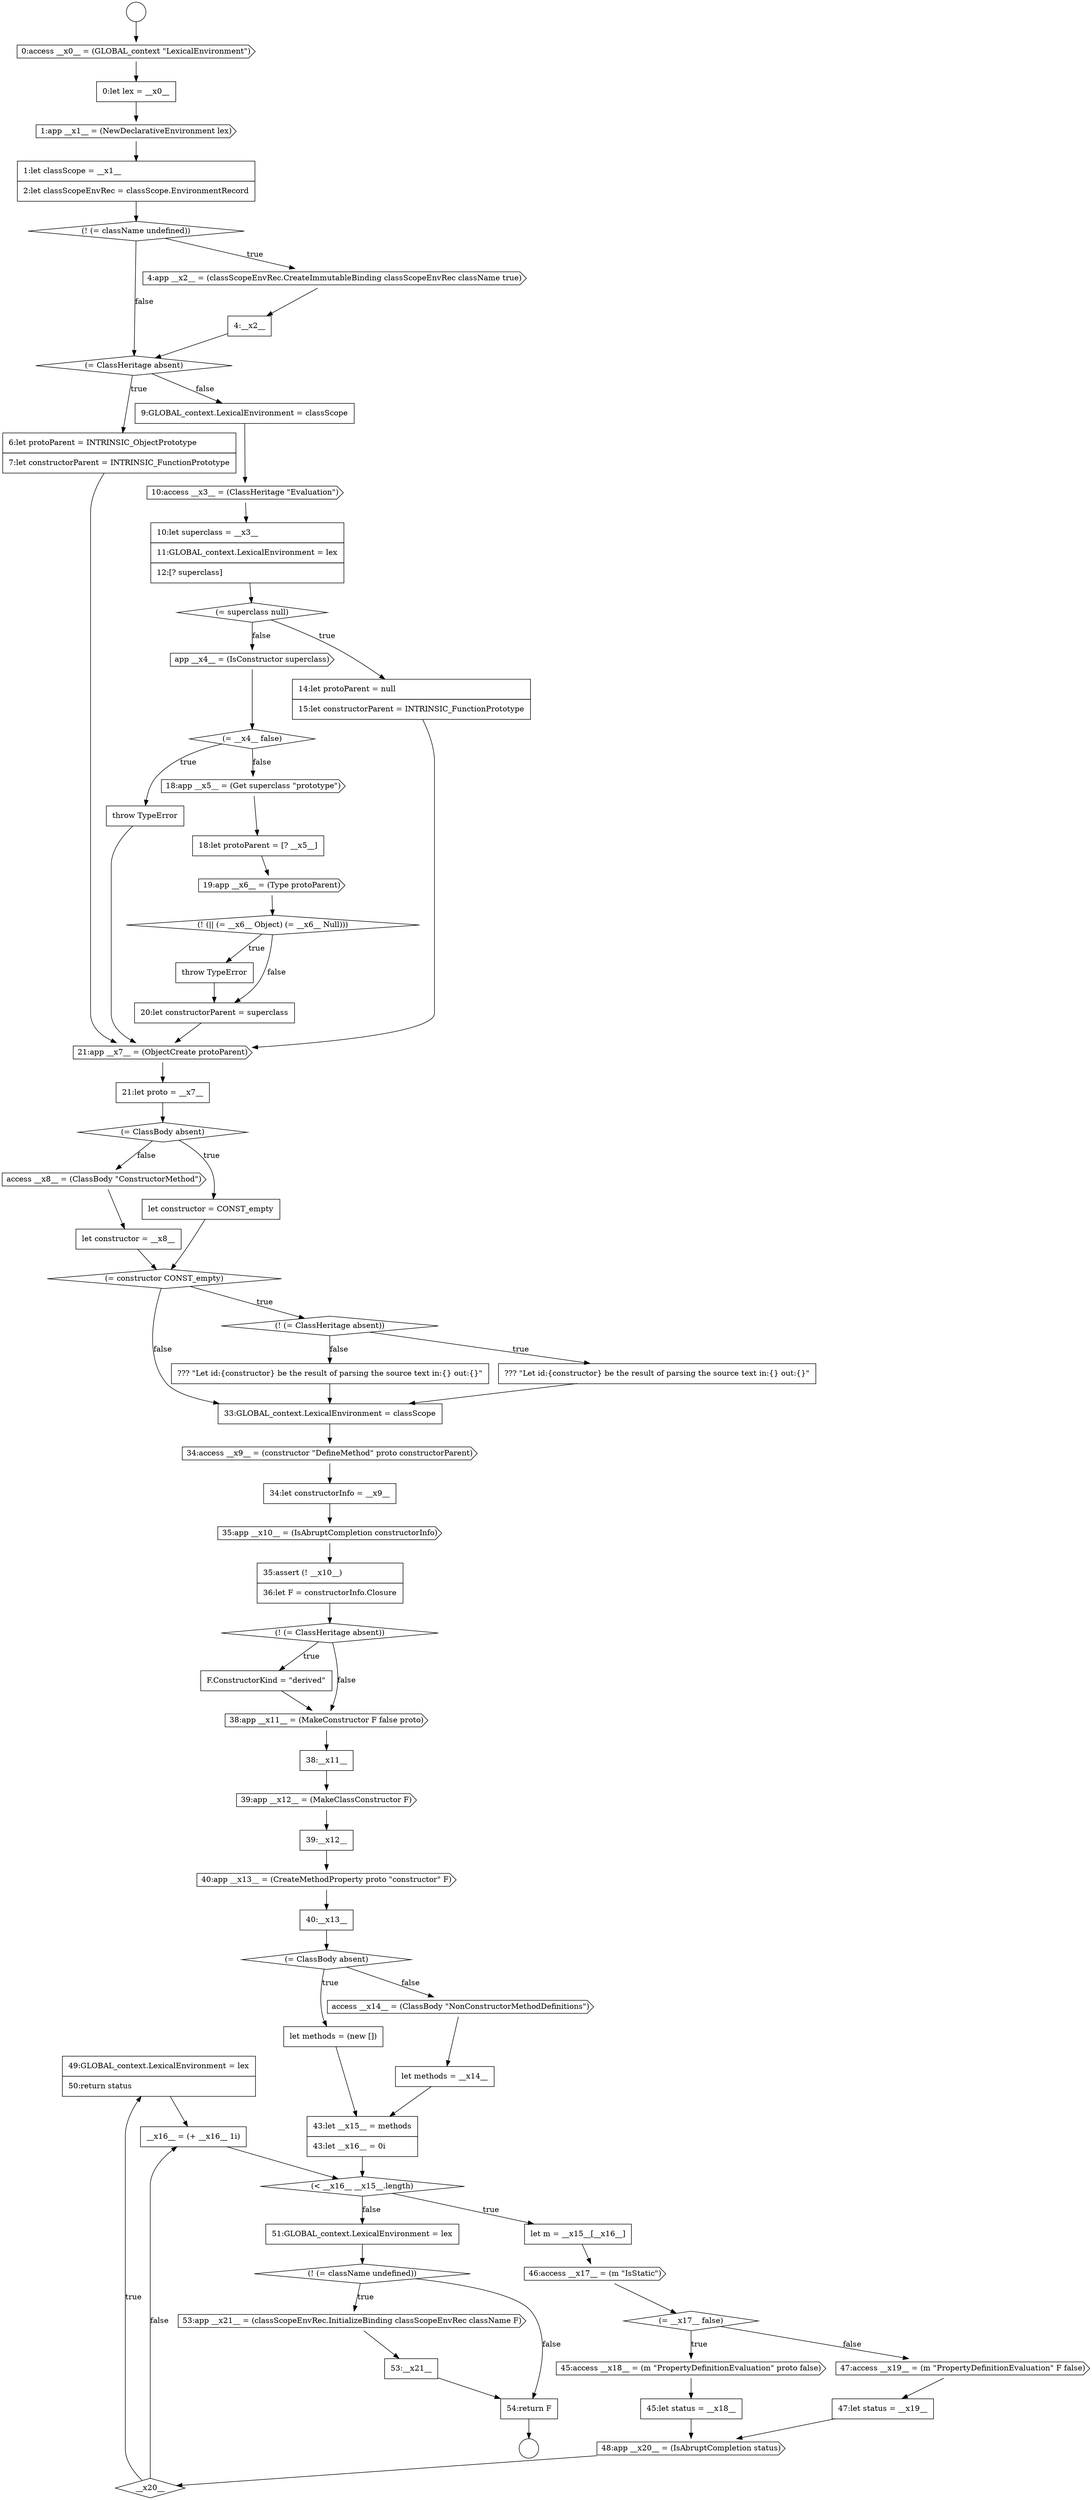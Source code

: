 digraph {
  node8541 [shape=none, margin=0, label=<<font color="black">
    <table border="0" cellborder="1" cellspacing="0" cellpadding="10">
      <tr><td align="left">49:GLOBAL_context.LexicalEnvironment = lex</td></tr>
      <tr><td align="left">50:return status</td></tr>
    </table>
  </font>> color="black" fillcolor="white" style=filled]
  node8505 [shape=diamond, label=<<font color="black">(= ClassBody absent)</font>> color="black" fillcolor="white" style=filled]
  node8537 [shape=cds, label=<<font color="black">47:access __x19__ = (m &quot;PropertyDefinitionEvaluation&quot; F false)</font>> color="black" fillcolor="white" style=filled]
  node8547 [shape=none, margin=0, label=<<font color="black">
    <table border="0" cellborder="1" cellspacing="0" cellpadding="10">
      <tr><td align="left">54:return F</td></tr>
    </table>
  </font>> color="black" fillcolor="white" style=filled]
  node8533 [shape=cds, label=<<font color="black">46:access __x17__ = (m &quot;IsStatic&quot;)</font>> color="black" fillcolor="white" style=filled]
  node8493 [shape=none, margin=0, label=<<font color="black">
    <table border="0" cellborder="1" cellspacing="0" cellpadding="10">
      <tr><td align="left">14:let protoParent = null</td></tr>
      <tr><td align="left">15:let constructorParent = INTRINSIC_FunctionPrototype</td></tr>
    </table>
  </font>> color="black" fillcolor="white" style=filled]
  node8536 [shape=none, margin=0, label=<<font color="black">
    <table border="0" cellborder="1" cellspacing="0" cellpadding="10">
      <tr><td align="left">45:let status = __x18__</td></tr>
    </table>
  </font>> color="black" fillcolor="white" style=filled]
  node8514 [shape=cds, label=<<font color="black">34:access __x9__ = (constructor &quot;DefineMethod&quot; proto constructorParent)</font>> color="black" fillcolor="white" style=filled]
  node8507 [shape=cds, label=<<font color="black">access __x8__ = (ClassBody &quot;ConstructorMethod&quot;)</font>> color="black" fillcolor="white" style=filled]
  node8490 [shape=cds, label=<<font color="black">10:access __x3__ = (ClassHeritage &quot;Evaluation&quot;)</font>> color="black" fillcolor="white" style=filled]
  node8519 [shape=none, margin=0, label=<<font color="black">
    <table border="0" cellborder="1" cellspacing="0" cellpadding="10">
      <tr><td align="left">F.ConstructorKind = &quot;derived&quot;</td></tr>
    </table>
  </font>> color="black" fillcolor="white" style=filled]
  node8539 [shape=cds, label=<<font color="black">48:app __x20__ = (IsAbruptCompletion status)</font>> color="black" fillcolor="white" style=filled]
  node8487 [shape=diamond, label=<<font color="black">(= ClassHeritage absent)</font>> color="black" fillcolor="white" style=filled]
  node8546 [shape=none, margin=0, label=<<font color="black">
    <table border="0" cellborder="1" cellspacing="0" cellpadding="10">
      <tr><td align="left">53:__x21__</td></tr>
    </table>
  </font>> color="black" fillcolor="white" style=filled]
  node8504 [shape=none, margin=0, label=<<font color="black">
    <table border="0" cellborder="1" cellspacing="0" cellpadding="10">
      <tr><td align="left">21:let proto = __x7__</td></tr>
    </table>
  </font>> color="black" fillcolor="white" style=filled]
  node8500 [shape=diamond, label=<<font color="black">(! (|| (= __x6__ Object) (= __x6__ Null)))</font>> color="black" fillcolor="white" style=filled]
  node8494 [shape=cds, label=<<font color="black">app __x4__ = (IsConstructor superclass)</font>> color="black" fillcolor="white" style=filled]
  node8515 [shape=none, margin=0, label=<<font color="black">
    <table border="0" cellborder="1" cellspacing="0" cellpadding="10">
      <tr><td align="left">34:let constructorInfo = __x9__</td></tr>
    </table>
  </font>> color="black" fillcolor="white" style=filled]
  node8522 [shape=cds, label=<<font color="black">39:app __x12__ = (MakeClassConstructor F)</font>> color="black" fillcolor="white" style=filled]
  node8543 [shape=none, margin=0, label=<<font color="black">
    <table border="0" cellborder="1" cellspacing="0" cellpadding="10">
      <tr><td align="left">51:GLOBAL_context.LexicalEnvironment = lex</td></tr>
    </table>
  </font>> color="black" fillcolor="white" style=filled]
  node8483 [shape=none, margin=0, label=<<font color="black">
    <table border="0" cellborder="1" cellspacing="0" cellpadding="10">
      <tr><td align="left">1:let classScope = __x1__</td></tr>
      <tr><td align="left">2:let classScopeEnvRec = classScope.EnvironmentRecord</td></tr>
    </table>
  </font>> color="black" fillcolor="white" style=filled]
  node8526 [shape=diamond, label=<<font color="black">(= ClassBody absent)</font>> color="black" fillcolor="white" style=filled]
  node8511 [shape=none, margin=0, label=<<font color="black">
    <table border="0" cellborder="1" cellspacing="0" cellpadding="10">
      <tr><td align="left">??? &quot;Let id:{constructor} be the result of parsing the source text in:{} out:{}&quot;</td></tr>
    </table>
  </font>> color="black" fillcolor="white" style=filled]
  node8479 [shape=circle label=" " color="black" fillcolor="white" style=filled]
  node8532 [shape=none, margin=0, label=<<font color="black">
    <table border="0" cellborder="1" cellspacing="0" cellpadding="10">
      <tr><td align="left">let m = __x15__[__x16__]</td></tr>
    </table>
  </font>> color="black" fillcolor="white" style=filled]
  node8523 [shape=none, margin=0, label=<<font color="black">
    <table border="0" cellborder="1" cellspacing="0" cellpadding="10">
      <tr><td align="left">39:__x12__</td></tr>
    </table>
  </font>> color="black" fillcolor="white" style=filled]
  node8508 [shape=none, margin=0, label=<<font color="black">
    <table border="0" cellborder="1" cellspacing="0" cellpadding="10">
      <tr><td align="left">let constructor = __x8__</td></tr>
    </table>
  </font>> color="black" fillcolor="white" style=filled]
  node8486 [shape=none, margin=0, label=<<font color="black">
    <table border="0" cellborder="1" cellspacing="0" cellpadding="10">
      <tr><td align="left">4:__x2__</td></tr>
    </table>
  </font>> color="black" fillcolor="white" style=filled]
  node8481 [shape=none, margin=0, label=<<font color="black">
    <table border="0" cellborder="1" cellspacing="0" cellpadding="10">
      <tr><td align="left">0:let lex = __x0__</td></tr>
    </table>
  </font>> color="black" fillcolor="white" style=filled]
  node8513 [shape=none, margin=0, label=<<font color="black">
    <table border="0" cellborder="1" cellspacing="0" cellpadding="10">
      <tr><td align="left">33:GLOBAL_context.LexicalEnvironment = classScope</td></tr>
    </table>
  </font>> color="black" fillcolor="white" style=filled]
  node8491 [shape=none, margin=0, label=<<font color="black">
    <table border="0" cellborder="1" cellspacing="0" cellpadding="10">
      <tr><td align="left">10:let superclass = __x3__</td></tr>
      <tr><td align="left">11:GLOBAL_context.LexicalEnvironment = lex</td></tr>
      <tr><td align="left">12:[? superclass]</td></tr>
    </table>
  </font>> color="black" fillcolor="white" style=filled]
  node8540 [shape=diamond, label=<<font color="black">__x20__</font>> color="black" fillcolor="white" style=filled]
  node8503 [shape=cds, label=<<font color="black">21:app __x7__ = (ObjectCreate protoParent)</font>> color="black" fillcolor="white" style=filled]
  node8535 [shape=cds, label=<<font color="black">45:access __x18__ = (m &quot;PropertyDefinitionEvaluation&quot; proto false)</font>> color="black" fillcolor="white" style=filled]
  node8518 [shape=diamond, label=<<font color="black">(! (= ClassHeritage absent))</font>> color="black" fillcolor="white" style=filled]
  node8530 [shape=none, margin=0, label=<<font color="black">
    <table border="0" cellborder="1" cellspacing="0" cellpadding="10">
      <tr><td align="left">43:let __x15__ = methods</td></tr>
      <tr><td align="left">43:let __x16__ = 0i</td></tr>
    </table>
  </font>> color="black" fillcolor="white" style=filled]
  node8545 [shape=cds, label=<<font color="black">53:app __x21__ = (classScopeEnvRec.InitializeBinding classScopeEnvRec className F)</font>> color="black" fillcolor="white" style=filled]
  node8544 [shape=diamond, label=<<font color="black">(! (= className undefined))</font>> color="black" fillcolor="white" style=filled]
  node8499 [shape=cds, label=<<font color="black">19:app __x6__ = (Type protoParent)</font>> color="black" fillcolor="white" style=filled]
  node8527 [shape=none, margin=0, label=<<font color="black">
    <table border="0" cellborder="1" cellspacing="0" cellpadding="10">
      <tr><td align="left">let methods = (new [])</td></tr>
    </table>
  </font>> color="black" fillcolor="white" style=filled]
  node8482 [shape=cds, label=<<font color="black">1:app __x1__ = (NewDeclarativeEnvironment lex)</font>> color="black" fillcolor="white" style=filled]
  node8512 [shape=none, margin=0, label=<<font color="black">
    <table border="0" cellborder="1" cellspacing="0" cellpadding="10">
      <tr><td align="left">??? &quot;Let id:{constructor} be the result of parsing the source text in:{} out:{}&quot;</td></tr>
    </table>
  </font>> color="black" fillcolor="white" style=filled]
  node8531 [shape=diamond, label=<<font color="black">(&lt; __x16__ __x15__.length)</font>> color="black" fillcolor="white" style=filled]
  node8480 [shape=cds, label=<<font color="black">0:access __x0__ = (GLOBAL_context &quot;LexicalEnvironment&quot;)</font>> color="black" fillcolor="white" style=filled]
  node8495 [shape=diamond, label=<<font color="black">(= __x4__ false)</font>> color="black" fillcolor="white" style=filled]
  node8534 [shape=diamond, label=<<font color="black">(= __x17__ false)</font>> color="black" fillcolor="white" style=filled]
  node8492 [shape=diamond, label=<<font color="black">(= superclass null)</font>> color="black" fillcolor="white" style=filled]
  node8497 [shape=cds, label=<<font color="black">18:app __x5__ = (Get superclass &quot;prototype&quot;)</font>> color="black" fillcolor="white" style=filled]
  node8524 [shape=cds, label=<<font color="black">40:app __x13__ = (CreateMethodProperty proto &quot;constructor&quot; F)</font>> color="black" fillcolor="white" style=filled]
  node8485 [shape=cds, label=<<font color="black">4:app __x2__ = (classScopeEnvRec.CreateImmutableBinding classScopeEnvRec className true)</font>> color="black" fillcolor="white" style=filled]
  node8502 [shape=none, margin=0, label=<<font color="black">
    <table border="0" cellborder="1" cellspacing="0" cellpadding="10">
      <tr><td align="left">20:let constructorParent = superclass</td></tr>
    </table>
  </font>> color="black" fillcolor="white" style=filled]
  node8517 [shape=none, margin=0, label=<<font color="black">
    <table border="0" cellborder="1" cellspacing="0" cellpadding="10">
      <tr><td align="left">35:assert (! __x10__)</td></tr>
      <tr><td align="left">36:let F = constructorInfo.Closure</td></tr>
    </table>
  </font>> color="black" fillcolor="white" style=filled]
  node8529 [shape=none, margin=0, label=<<font color="black">
    <table border="0" cellborder="1" cellspacing="0" cellpadding="10">
      <tr><td align="left">let methods = __x14__</td></tr>
    </table>
  </font>> color="black" fillcolor="white" style=filled]
  node8498 [shape=none, margin=0, label=<<font color="black">
    <table border="0" cellborder="1" cellspacing="0" cellpadding="10">
      <tr><td align="left">18:let protoParent = [? __x5__]</td></tr>
    </table>
  </font>> color="black" fillcolor="white" style=filled]
  node8496 [shape=none, margin=0, label=<<font color="black">
    <table border="0" cellborder="1" cellspacing="0" cellpadding="10">
      <tr><td align="left">throw TypeError</td></tr>
    </table>
  </font>> color="black" fillcolor="white" style=filled]
  node8509 [shape=diamond, label=<<font color="black">(= constructor CONST_empty)</font>> color="black" fillcolor="white" style=filled]
  node8528 [shape=cds, label=<<font color="black">access __x14__ = (ClassBody &quot;NonConstructorMethodDefinitions&quot;)</font>> color="black" fillcolor="white" style=filled]
  node8506 [shape=none, margin=0, label=<<font color="black">
    <table border="0" cellborder="1" cellspacing="0" cellpadding="10">
      <tr><td align="left">let constructor = CONST_empty</td></tr>
    </table>
  </font>> color="black" fillcolor="white" style=filled]
  node8488 [shape=none, margin=0, label=<<font color="black">
    <table border="0" cellborder="1" cellspacing="0" cellpadding="10">
      <tr><td align="left">6:let protoParent = INTRINSIC_ObjectPrototype</td></tr>
      <tr><td align="left">7:let constructorParent = INTRINSIC_FunctionPrototype</td></tr>
    </table>
  </font>> color="black" fillcolor="white" style=filled]
  node8501 [shape=none, margin=0, label=<<font color="black">
    <table border="0" cellborder="1" cellspacing="0" cellpadding="10">
      <tr><td align="left">throw TypeError</td></tr>
    </table>
  </font>> color="black" fillcolor="white" style=filled]
  node8520 [shape=cds, label=<<font color="black">38:app __x11__ = (MakeConstructor F false proto)</font>> color="black" fillcolor="white" style=filled]
  node8478 [shape=circle label=" " color="black" fillcolor="white" style=filled]
  node8489 [shape=none, margin=0, label=<<font color="black">
    <table border="0" cellborder="1" cellspacing="0" cellpadding="10">
      <tr><td align="left">9:GLOBAL_context.LexicalEnvironment = classScope</td></tr>
    </table>
  </font>> color="black" fillcolor="white" style=filled]
  node8542 [shape=none, margin=0, label=<<font color="black">
    <table border="0" cellborder="1" cellspacing="0" cellpadding="10">
      <tr><td align="left">__x16__ = (+ __x16__ 1i)</td></tr>
    </table>
  </font>> color="black" fillcolor="white" style=filled]
  node8521 [shape=none, margin=0, label=<<font color="black">
    <table border="0" cellborder="1" cellspacing="0" cellpadding="10">
      <tr><td align="left">38:__x11__</td></tr>
    </table>
  </font>> color="black" fillcolor="white" style=filled]
  node8484 [shape=diamond, label=<<font color="black">(! (= className undefined))</font>> color="black" fillcolor="white" style=filled]
  node8510 [shape=diamond, label=<<font color="black">(! (= ClassHeritage absent))</font>> color="black" fillcolor="white" style=filled]
  node8516 [shape=cds, label=<<font color="black">35:app __x10__ = (IsAbruptCompletion constructorInfo)</font>> color="black" fillcolor="white" style=filled]
  node8525 [shape=none, margin=0, label=<<font color="black">
    <table border="0" cellborder="1" cellspacing="0" cellpadding="10">
      <tr><td align="left">40:__x13__</td></tr>
    </table>
  </font>> color="black" fillcolor="white" style=filled]
  node8538 [shape=none, margin=0, label=<<font color="black">
    <table border="0" cellborder="1" cellspacing="0" cellpadding="10">
      <tr><td align="left">47:let status = __x19__</td></tr>
    </table>
  </font>> color="black" fillcolor="white" style=filled]
  node8497 -> node8498 [ color="black"]
  node8539 -> node8540 [ color="black"]
  node8531 -> node8532 [label=<<font color="black">true</font>> color="black"]
  node8531 -> node8543 [label=<<font color="black">false</font>> color="black"]
  node8494 -> node8495 [ color="black"]
  node8532 -> node8533 [ color="black"]
  node8543 -> node8544 [ color="black"]
  node8502 -> node8503 [ color="black"]
  node8529 -> node8530 [ color="black"]
  node8538 -> node8539 [ color="black"]
  node8522 -> node8523 [ color="black"]
  node8544 -> node8545 [label=<<font color="black">true</font>> color="black"]
  node8544 -> node8547 [label=<<font color="black">false</font>> color="black"]
  node8499 -> node8500 [ color="black"]
  node8483 -> node8484 [ color="black"]
  node8519 -> node8520 [ color="black"]
  node8514 -> node8515 [ color="black"]
  node8546 -> node8547 [ color="black"]
  node8509 -> node8510 [label=<<font color="black">true</font>> color="black"]
  node8509 -> node8513 [label=<<font color="black">false</font>> color="black"]
  node8498 -> node8499 [ color="black"]
  node8542 -> node8531 [ color="black"]
  node8507 -> node8508 [ color="black"]
  node8496 -> node8503 [ color="black"]
  node8521 -> node8522 [ color="black"]
  node8511 -> node8513 [ color="black"]
  node8495 -> node8496 [label=<<font color="black">true</font>> color="black"]
  node8495 -> node8497 [label=<<font color="black">false</font>> color="black"]
  node8501 -> node8502 [ color="black"]
  node8503 -> node8504 [ color="black"]
  node8478 -> node8480 [ color="black"]
  node8492 -> node8493 [label=<<font color="black">true</font>> color="black"]
  node8492 -> node8494 [label=<<font color="black">false</font>> color="black"]
  node8487 -> node8488 [label=<<font color="black">true</font>> color="black"]
  node8487 -> node8489 [label=<<font color="black">false</font>> color="black"]
  node8488 -> node8503 [ color="black"]
  node8504 -> node8505 [ color="black"]
  node8512 -> node8513 [ color="black"]
  node8485 -> node8486 [ color="black"]
  node8536 -> node8539 [ color="black"]
  node8533 -> node8534 [ color="black"]
  node8510 -> node8511 [label=<<font color="black">true</font>> color="black"]
  node8510 -> node8512 [label=<<font color="black">false</font>> color="black"]
  node8528 -> node8529 [ color="black"]
  node8518 -> node8519 [label=<<font color="black">true</font>> color="black"]
  node8518 -> node8520 [label=<<font color="black">false</font>> color="black"]
  node8520 -> node8521 [ color="black"]
  node8534 -> node8535 [label=<<font color="black">true</font>> color="black"]
  node8534 -> node8537 [label=<<font color="black">false</font>> color="black"]
  node8481 -> node8482 [ color="black"]
  node8484 -> node8485 [label=<<font color="black">true</font>> color="black"]
  node8484 -> node8487 [label=<<font color="black">false</font>> color="black"]
  node8537 -> node8538 [ color="black"]
  node8491 -> node8492 [ color="black"]
  node8541 -> node8542 [ color="black"]
  node8506 -> node8509 [ color="black"]
  node8547 -> node8479 [ color="black"]
  node8515 -> node8516 [ color="black"]
  node8525 -> node8526 [ color="black"]
  node8540 -> node8541 [label=<<font color="black">true</font>> color="black"]
  node8540 -> node8542 [label=<<font color="black">false</font>> color="black"]
  node8508 -> node8509 [ color="black"]
  node8486 -> node8487 [ color="black"]
  node8505 -> node8506 [label=<<font color="black">true</font>> color="black"]
  node8505 -> node8507 [label=<<font color="black">false</font>> color="black"]
  node8489 -> node8490 [ color="black"]
  node8545 -> node8546 [ color="black"]
  node8524 -> node8525 [ color="black"]
  node8516 -> node8517 [ color="black"]
  node8493 -> node8503 [ color="black"]
  node8535 -> node8536 [ color="black"]
  node8527 -> node8530 [ color="black"]
  node8513 -> node8514 [ color="black"]
  node8530 -> node8531 [ color="black"]
  node8490 -> node8491 [ color="black"]
  node8526 -> node8527 [label=<<font color="black">true</font>> color="black"]
  node8526 -> node8528 [label=<<font color="black">false</font>> color="black"]
  node8482 -> node8483 [ color="black"]
  node8480 -> node8481 [ color="black"]
  node8517 -> node8518 [ color="black"]
  node8500 -> node8501 [label=<<font color="black">true</font>> color="black"]
  node8500 -> node8502 [label=<<font color="black">false</font>> color="black"]
  node8523 -> node8524 [ color="black"]
}
